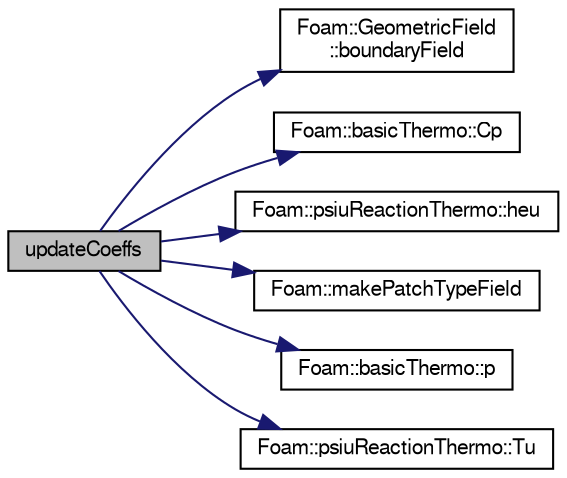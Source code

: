 digraph "updateCoeffs"
{
  bgcolor="transparent";
  edge [fontname="FreeSans",fontsize="10",labelfontname="FreeSans",labelfontsize="10"];
  node [fontname="FreeSans",fontsize="10",shape=record];
  rankdir="LR";
  Node30 [label="updateCoeffs",height=0.2,width=0.4,color="black", fillcolor="grey75", style="filled", fontcolor="black"];
  Node30 -> Node31 [color="midnightblue",fontsize="10",style="solid",fontname="FreeSans"];
  Node31 [label="Foam::GeometricField\l::boundaryField",height=0.2,width=0.4,color="black",URL="$a22434.html#a3c6c1a789b48ea0c5e8bff64f9c14f2d",tooltip="Return reference to GeometricBoundaryField. "];
  Node30 -> Node32 [color="midnightblue",fontsize="10",style="solid",fontname="FreeSans"];
  Node32 [label="Foam::basicThermo::Cp",height=0.2,width=0.4,color="black",URL="$a29734.html#aeb42ae5d3914853483e7ef6b13e2ef75",tooltip="Heat capacity at constant pressure [J/kg/K]. "];
  Node30 -> Node33 [color="midnightblue",fontsize="10",style="solid",fontname="FreeSans"];
  Node33 [label="Foam::psiuReactionThermo::heu",height=0.2,width=0.4,color="black",URL="$a30174.html#a31b3705d0c700f594439e89b871acdf3",tooltip="Unburnt gas enthalpy [J/kg]. "];
  Node30 -> Node34 [color="midnightblue",fontsize="10",style="solid",fontname="FreeSans"];
  Node34 [label="Foam::makePatchTypeField",height=0.2,width=0.4,color="black",URL="$a21124.html#a44a8c9a8ab08f6bf1f84bf3dab3f82a2"];
  Node30 -> Node35 [color="midnightblue",fontsize="10",style="solid",fontname="FreeSans"];
  Node35 [label="Foam::basicThermo::p",height=0.2,width=0.4,color="black",URL="$a29734.html#a559539638a23431ca4b538c03b46e746",tooltip="Pressure [Pa]. "];
  Node30 -> Node36 [color="midnightblue",fontsize="10",style="solid",fontname="FreeSans"];
  Node36 [label="Foam::psiuReactionThermo::Tu",height=0.2,width=0.4,color="black",URL="$a30174.html#a6585a4cf2236830ae9eab663a048c3bf",tooltip="Unburnt gas temperature [K]. "];
}
